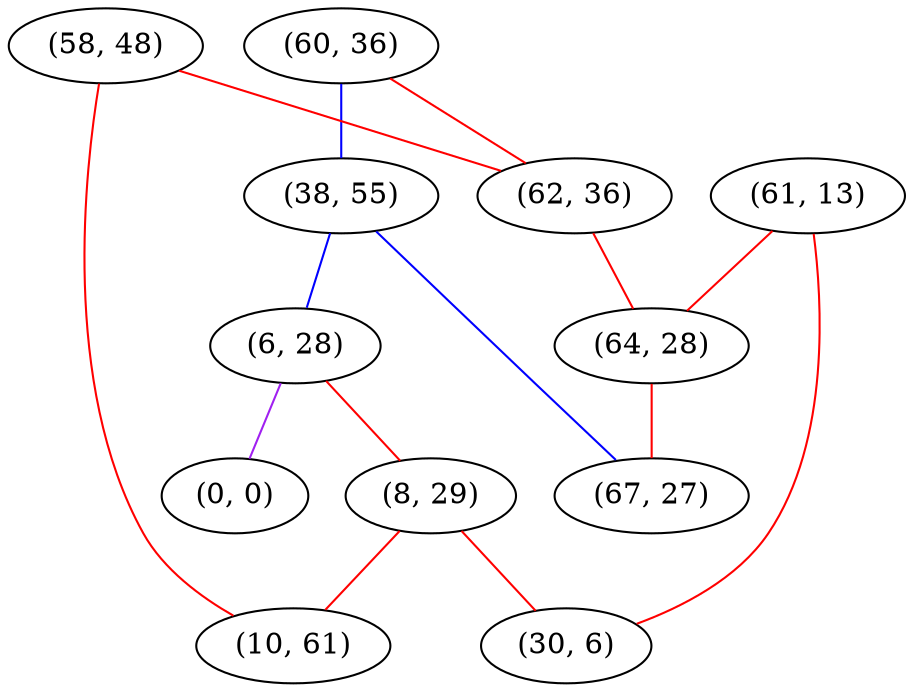 graph "" {
"(60, 36)";
"(38, 55)";
"(6, 28)";
"(0, 0)";
"(8, 29)";
"(61, 13)";
"(58, 48)";
"(62, 36)";
"(10, 61)";
"(64, 28)";
"(67, 27)";
"(30, 6)";
"(60, 36)" -- "(62, 36)"  [color=red, key=0, weight=1];
"(60, 36)" -- "(38, 55)"  [color=blue, key=0, weight=3];
"(38, 55)" -- "(6, 28)"  [color=blue, key=0, weight=3];
"(38, 55)" -- "(67, 27)"  [color=blue, key=0, weight=3];
"(6, 28)" -- "(0, 0)"  [color=purple, key=0, weight=4];
"(6, 28)" -- "(8, 29)"  [color=red, key=0, weight=1];
"(8, 29)" -- "(10, 61)"  [color=red, key=0, weight=1];
"(8, 29)" -- "(30, 6)"  [color=red, key=0, weight=1];
"(61, 13)" -- "(64, 28)"  [color=red, key=0, weight=1];
"(61, 13)" -- "(30, 6)"  [color=red, key=0, weight=1];
"(58, 48)" -- "(62, 36)"  [color=red, key=0, weight=1];
"(58, 48)" -- "(10, 61)"  [color=red, key=0, weight=1];
"(62, 36)" -- "(64, 28)"  [color=red, key=0, weight=1];
"(64, 28)" -- "(67, 27)"  [color=red, key=0, weight=1];
}
